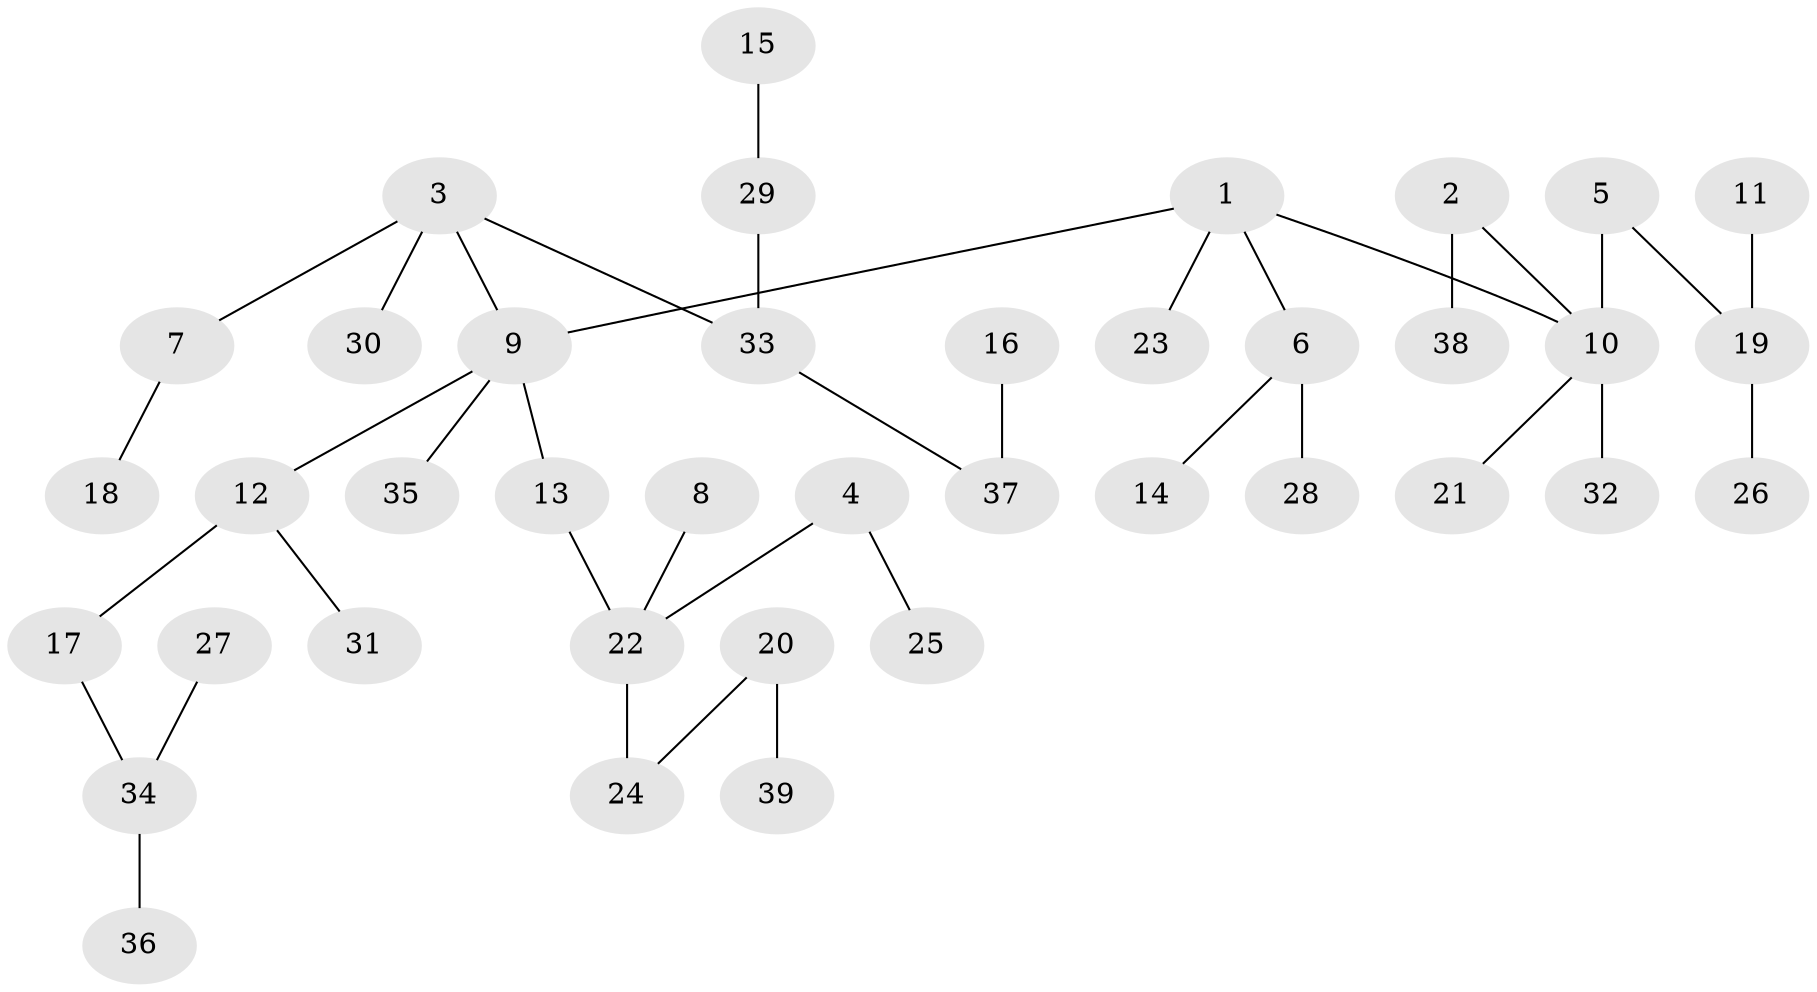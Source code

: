// original degree distribution, {6: 0.02564102564102564, 4: 0.08974358974358974, 2: 0.2948717948717949, 7: 0.01282051282051282, 5: 0.02564102564102564, 3: 0.05128205128205128, 1: 0.5}
// Generated by graph-tools (version 1.1) at 2025/02/03/09/25 03:02:20]
// undirected, 39 vertices, 38 edges
graph export_dot {
graph [start="1"]
  node [color=gray90,style=filled];
  1;
  2;
  3;
  4;
  5;
  6;
  7;
  8;
  9;
  10;
  11;
  12;
  13;
  14;
  15;
  16;
  17;
  18;
  19;
  20;
  21;
  22;
  23;
  24;
  25;
  26;
  27;
  28;
  29;
  30;
  31;
  32;
  33;
  34;
  35;
  36;
  37;
  38;
  39;
  1 -- 6 [weight=1.0];
  1 -- 9 [weight=1.0];
  1 -- 10 [weight=1.0];
  1 -- 23 [weight=1.0];
  2 -- 10 [weight=1.0];
  2 -- 38 [weight=1.0];
  3 -- 7 [weight=1.0];
  3 -- 9 [weight=1.0];
  3 -- 30 [weight=1.0];
  3 -- 33 [weight=1.0];
  4 -- 22 [weight=1.0];
  4 -- 25 [weight=1.0];
  5 -- 10 [weight=1.0];
  5 -- 19 [weight=1.0];
  6 -- 14 [weight=1.0];
  6 -- 28 [weight=1.0];
  7 -- 18 [weight=1.0];
  8 -- 22 [weight=1.0];
  9 -- 12 [weight=1.0];
  9 -- 13 [weight=1.0];
  9 -- 35 [weight=1.0];
  10 -- 21 [weight=1.0];
  10 -- 32 [weight=1.0];
  11 -- 19 [weight=1.0];
  12 -- 17 [weight=1.0];
  12 -- 31 [weight=1.0];
  13 -- 22 [weight=1.0];
  15 -- 29 [weight=1.0];
  16 -- 37 [weight=1.0];
  17 -- 34 [weight=1.0];
  19 -- 26 [weight=1.0];
  20 -- 24 [weight=1.0];
  20 -- 39 [weight=1.0];
  22 -- 24 [weight=1.0];
  27 -- 34 [weight=1.0];
  29 -- 33 [weight=1.0];
  33 -- 37 [weight=1.0];
  34 -- 36 [weight=1.0];
}
